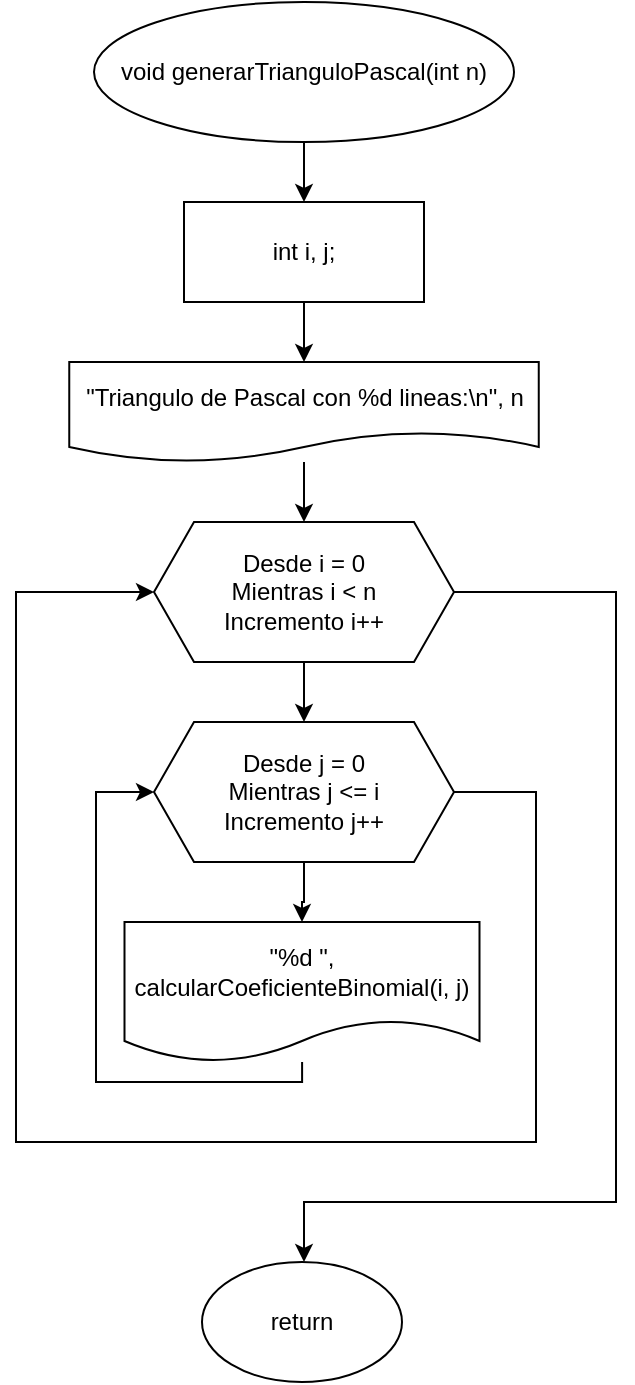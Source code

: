 <mxfile version="21.7.5" type="device">
  <diagram name="Página-1" id="qbURYlXZeZJNLAL3W9JK">
    <mxGraphModel dx="1195" dy="1837" grid="1" gridSize="10" guides="1" tooltips="1" connect="1" arrows="1" fold="1" page="1" pageScale="1" pageWidth="827" pageHeight="1169" math="0" shadow="0">
      <root>
        <mxCell id="0" />
        <mxCell id="1" parent="0" />
        <mxCell id="t-wgTpeH0HqDWkriodTE-110" value="" style="edgeStyle=orthogonalEdgeStyle;rounded=0;orthogonalLoop=1;jettySize=auto;html=1;" edge="1" parent="1" source="t-wgTpeH0HqDWkriodTE-111" target="t-wgTpeH0HqDWkriodTE-113">
          <mxGeometry relative="1" as="geometry" />
        </mxCell>
        <mxCell id="t-wgTpeH0HqDWkriodTE-111" value="void&amp;nbsp;generarTrianguloPascal&lt;span style=&quot;background-color: initial;&quot;&gt;(int n)&lt;/span&gt;" style="ellipse;whiteSpace=wrap;html=1;" vertex="1" parent="1">
          <mxGeometry x="309" y="-1150" width="210" height="70" as="geometry" />
        </mxCell>
        <mxCell id="t-wgTpeH0HqDWkriodTE-131" style="edgeStyle=orthogonalEdgeStyle;rounded=0;orthogonalLoop=1;jettySize=auto;html=1;entryX=0.5;entryY=0;entryDx=0;entryDy=0;" edge="1" parent="1" source="t-wgTpeH0HqDWkriodTE-113" target="t-wgTpeH0HqDWkriodTE-130">
          <mxGeometry relative="1" as="geometry" />
        </mxCell>
        <mxCell id="t-wgTpeH0HqDWkriodTE-113" value="int i, j;" style="rounded=0;whiteSpace=wrap;html=1;" vertex="1" parent="1">
          <mxGeometry x="354" y="-1050" width="120" height="50" as="geometry" />
        </mxCell>
        <mxCell id="t-wgTpeH0HqDWkriodTE-115" style="edgeStyle=orthogonalEdgeStyle;rounded=0;orthogonalLoop=1;jettySize=auto;html=1;entryX=0.5;entryY=0;entryDx=0;entryDy=0;exitX=1;exitY=0.5;exitDx=0;exitDy=0;" edge="1" parent="1" source="t-wgTpeH0HqDWkriodTE-116">
          <mxGeometry relative="1" as="geometry">
            <Array as="points">
              <mxPoint x="570" y="-855" />
              <mxPoint x="570" y="-550" />
              <mxPoint x="414" y="-550" />
            </Array>
            <mxPoint x="487.143" y="-850.0" as="sourcePoint" />
            <mxPoint x="414" y="-520" as="targetPoint" />
          </mxGeometry>
        </mxCell>
        <mxCell id="t-wgTpeH0HqDWkriodTE-125" style="edgeStyle=orthogonalEdgeStyle;rounded=0;orthogonalLoop=1;jettySize=auto;html=1;entryX=0.5;entryY=0;entryDx=0;entryDy=0;" edge="1" parent="1" source="t-wgTpeH0HqDWkriodTE-116" target="t-wgTpeH0HqDWkriodTE-123">
          <mxGeometry relative="1" as="geometry" />
        </mxCell>
        <mxCell id="t-wgTpeH0HqDWkriodTE-116" value="Desde i = 0&lt;br&gt;Mientras i &amp;lt; n&lt;br&gt;Incremento i++" style="shape=hexagon;perimeter=hexagonPerimeter2;whiteSpace=wrap;html=1;fixedSize=1;" vertex="1" parent="1">
          <mxGeometry x="339" y="-890" width="150" height="70" as="geometry" />
        </mxCell>
        <mxCell id="t-wgTpeH0HqDWkriodTE-121" value="return" style="ellipse;whiteSpace=wrap;html=1;" vertex="1" parent="1">
          <mxGeometry x="363" y="-520" width="100" height="60" as="geometry" />
        </mxCell>
        <mxCell id="t-wgTpeH0HqDWkriodTE-127" style="edgeStyle=orthogonalEdgeStyle;rounded=0;orthogonalLoop=1;jettySize=auto;html=1;entryX=0.5;entryY=0;entryDx=0;entryDy=0;" edge="1" parent="1" source="t-wgTpeH0HqDWkriodTE-123" target="t-wgTpeH0HqDWkriodTE-126">
          <mxGeometry relative="1" as="geometry" />
        </mxCell>
        <mxCell id="t-wgTpeH0HqDWkriodTE-129" style="edgeStyle=orthogonalEdgeStyle;rounded=0;orthogonalLoop=1;jettySize=auto;html=1;entryX=0;entryY=0.5;entryDx=0;entryDy=0;" edge="1" parent="1" source="t-wgTpeH0HqDWkriodTE-123" target="t-wgTpeH0HqDWkriodTE-116">
          <mxGeometry relative="1" as="geometry">
            <Array as="points">
              <mxPoint x="530" y="-755" />
              <mxPoint x="530" y="-580" />
              <mxPoint x="270" y="-580" />
              <mxPoint x="270" y="-855" />
            </Array>
          </mxGeometry>
        </mxCell>
        <mxCell id="t-wgTpeH0HqDWkriodTE-123" value="Desde j = 0&lt;br&gt;Mientras j &amp;lt;= i&lt;br&gt;Incremento j++" style="shape=hexagon;perimeter=hexagonPerimeter2;whiteSpace=wrap;html=1;fixedSize=1;" vertex="1" parent="1">
          <mxGeometry x="339" y="-790" width="150" height="70" as="geometry" />
        </mxCell>
        <mxCell id="t-wgTpeH0HqDWkriodTE-128" style="edgeStyle=orthogonalEdgeStyle;rounded=0;orthogonalLoop=1;jettySize=auto;html=1;entryX=0;entryY=0.5;entryDx=0;entryDy=0;" edge="1" parent="1" source="t-wgTpeH0HqDWkriodTE-126" target="t-wgTpeH0HqDWkriodTE-123">
          <mxGeometry relative="1" as="geometry">
            <Array as="points">
              <mxPoint x="413" y="-610" />
              <mxPoint x="310" y="-610" />
              <mxPoint x="310" y="-755" />
            </Array>
          </mxGeometry>
        </mxCell>
        <mxCell id="t-wgTpeH0HqDWkriodTE-126" value="&quot;%d &quot;, calcularCoeficienteBinomial(i, j)" style="shape=document;whiteSpace=wrap;html=1;boundedLbl=1;" vertex="1" parent="1">
          <mxGeometry x="324.25" y="-690" width="177.5" height="70" as="geometry" />
        </mxCell>
        <mxCell id="t-wgTpeH0HqDWkriodTE-132" style="edgeStyle=orthogonalEdgeStyle;rounded=0;orthogonalLoop=1;jettySize=auto;html=1;entryX=0.5;entryY=0;entryDx=0;entryDy=0;" edge="1" parent="1" source="t-wgTpeH0HqDWkriodTE-130" target="t-wgTpeH0HqDWkriodTE-116">
          <mxGeometry relative="1" as="geometry" />
        </mxCell>
        <mxCell id="t-wgTpeH0HqDWkriodTE-130" value="&quot;Triangulo de Pascal con %d lineas:\n&quot;, n" style="shape=document;whiteSpace=wrap;html=1;boundedLbl=1;" vertex="1" parent="1">
          <mxGeometry x="296.63" y="-970" width="234.75" height="50" as="geometry" />
        </mxCell>
      </root>
    </mxGraphModel>
  </diagram>
</mxfile>
